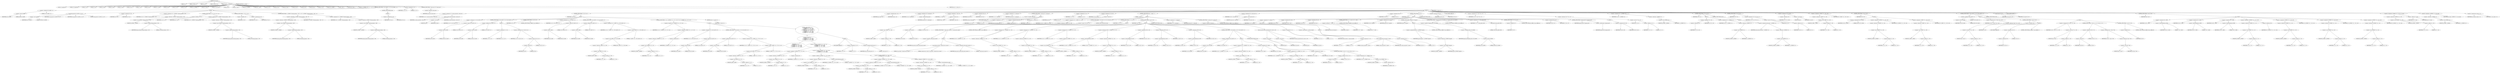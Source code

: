 digraph cache_insert {  
"1000133" [label = "(METHOD,cache_insert)" ]
"1000134" [label = "(PARAM,int a1)" ]
"1000135" [label = "(PARAM,_DWORD *a2)" ]
"1000136" [label = "(PARAM,time_t a3)" ]
"1000137" [label = "(PARAM,unsigned int a4)" ]
"1000138" [label = "(PARAM,int a5)" ]
"1000139" [label = "(BLOCK,,)" ]
"1000140" [label = "(LOCAL,v9: unsigned int)" ]
"1000141" [label = "(LOCAL,v10: unsigned int)" ]
"1000142" [label = "(LOCAL,v11: int)" ]
"1000143" [label = "(LOCAL,v12: int)" ]
"1000144" [label = "(LOCAL,v13: bool)" ]
"1000145" [label = "(LOCAL,v14: bool)" ]
"1000146" [label = "(LOCAL,v15: bool)" ]
"1000147" [label = "(LOCAL,v16: int *)" ]
"1000148" [label = "(LOCAL,v17: int)" ]
"1000149" [label = "(LOCAL,v18: int)" ]
"1000150" [label = "(LOCAL,v19: __int16)" ]
"1000151" [label = "(LOCAL,v20: int)" ]
"1000152" [label = "(LOCAL,v21: int)" ]
"1000153" [label = "(LOCAL,v22: int)" ]
"1000154" [label = "(LOCAL,v23: _DWORD *)" ]
"1000155" [label = "(LOCAL,v24: time_t)" ]
"1000156" [label = "(LOCAL,v25: const char *)" ]
"1000157" [label = "(LOCAL,v26: int)" ]
"1000158" [label = "(LOCAL,v27: size_t)" ]
"1000159" [label = "(LOCAL,v28: _DWORD *)" ]
"1000160" [label = "(LOCAL,v29: __int16)" ]
"1000161" [label = "(LOCAL,v31: int *)" ]
"1000162" [label = "(LOCAL,v32: int)" ]
"1000163" [label = "(LOCAL,v33: char *)" ]
"1000164" [label = "(LOCAL,v34: int)" ]
"1000165" [label = "(LOCAL,v35: int)" ]
"1000166" [label = "(LOCAL,v36: int)" ]
"1000167" [label = "(LOCAL,v37: int)" ]
"1000168" [label = "(LOCAL,v38: _DWORD *)" ]
"1000169" [label = "(LOCAL,s: char *)" ]
"1000170" [label = "(LOCAL,time1: time_t)" ]
"1000171" [label = "(LOCAL,v41: _DWORD [ 11 ])" ]
"1000172" [label = "(CONTROL_STRUCTURE,if ( (a5 & 0x980) != 0 ),if ( (a5 & 0x980) != 0 ))" ]
"1000173" [label = "(<operator>.notEquals,(a5 & 0x980) != 0)" ]
"1000174" [label = "(<operator>.and,a5 & 0x980)" ]
"1000175" [label = "(IDENTIFIER,a5,a5 & 0x980)" ]
"1000176" [label = "(LITERAL,0x980,a5 & 0x980)" ]
"1000177" [label = "(LITERAL,0,(a5 & 0x980) != 0)" ]
"1000178" [label = "(BLOCK,,)" ]
"1000179" [label = "(log_query,log_query(a5 | 0x10000, a1, a2, 0))" ]
"1000180" [label = "(<operator>.or,a5 | 0x10000)" ]
"1000181" [label = "(IDENTIFIER,a5,a5 | 0x10000)" ]
"1000182" [label = "(LITERAL,0x10000,a5 | 0x10000)" ]
"1000183" [label = "(IDENTIFIER,a1,log_query(a5 | 0x10000, a1, a2, 0))" ]
"1000184" [label = "(IDENTIFIER,a2,log_query(a5 | 0x10000, a1, a2, 0))" ]
"1000185" [label = "(LITERAL,0,log_query(a5 | 0x10000, a1, a2, 0))" ]
"1000186" [label = "(<operator>.assignment,v9 = a4)" ]
"1000187" [label = "(IDENTIFIER,v9,v9 = a4)" ]
"1000188" [label = "(IDENTIFIER,a4,v9 = a4)" ]
"1000189" [label = "(<operator>.assignment,v10 = *(_DWORD *)(dnsmasq_daemon + 252))" ]
"1000190" [label = "(IDENTIFIER,v10,v10 = *(_DWORD *)(dnsmasq_daemon + 252))" ]
"1000191" [label = "(<operator>.indirection,*(_DWORD *)(dnsmasq_daemon + 252))" ]
"1000192" [label = "(<operator>.cast,(_DWORD *)(dnsmasq_daemon + 252))" ]
"1000193" [label = "(UNKNOWN,_DWORD *,_DWORD *)" ]
"1000194" [label = "(<operator>.addition,dnsmasq_daemon + 252)" ]
"1000195" [label = "(IDENTIFIER,dnsmasq_daemon,dnsmasq_daemon + 252)" ]
"1000196" [label = "(LITERAL,252,dnsmasq_daemon + 252)" ]
"1000197" [label = "(CONTROL_STRUCTURE,if ( v10 < a4 ),if ( v10 < a4 ))" ]
"1000198" [label = "(<operator>.lessThan,v10 < a4)" ]
"1000199" [label = "(IDENTIFIER,v10,v10 < a4)" ]
"1000200" [label = "(IDENTIFIER,a4,v10 < a4)" ]
"1000201" [label = "(<operator>.assignment,v9 = *(_DWORD *)(dnsmasq_daemon + 252))" ]
"1000202" [label = "(IDENTIFIER,v9,v9 = *(_DWORD *)(dnsmasq_daemon + 252))" ]
"1000203" [label = "(<operator>.indirection,*(_DWORD *)(dnsmasq_daemon + 252))" ]
"1000204" [label = "(<operator>.cast,(_DWORD *)(dnsmasq_daemon + 252))" ]
"1000205" [label = "(UNKNOWN,_DWORD *,_DWORD *)" ]
"1000206" [label = "(<operator>.addition,dnsmasq_daemon + 252)" ]
"1000207" [label = "(IDENTIFIER,dnsmasq_daemon,dnsmasq_daemon + 252)" ]
"1000208" [label = "(LITERAL,252,dnsmasq_daemon + 252)" ]
"1000209" [label = "(CONTROL_STRUCTURE,if ( !v10 ),if ( !v10 ))" ]
"1000210" [label = "(<operator>.logicalNot,!v10)" ]
"1000211" [label = "(IDENTIFIER,v10,!v10)" ]
"1000212" [label = "(<operator>.assignment,v9 = a4)" ]
"1000213" [label = "(IDENTIFIER,v9,v9 = a4)" ]
"1000214" [label = "(IDENTIFIER,a4,v9 = a4)" ]
"1000215" [label = "(CONTROL_STRUCTURE,if ( *(_DWORD *)(dnsmasq_daemon + 248) > v9 ),if ( *(_DWORD *)(dnsmasq_daemon + 248) > v9 ))" ]
"1000216" [label = "(<operator>.greaterThan,*(_DWORD *)(dnsmasq_daemon + 248) > v9)" ]
"1000217" [label = "(<operator>.indirection,*(_DWORD *)(dnsmasq_daemon + 248))" ]
"1000218" [label = "(<operator>.cast,(_DWORD *)(dnsmasq_daemon + 248))" ]
"1000219" [label = "(UNKNOWN,_DWORD *,_DWORD *)" ]
"1000220" [label = "(<operator>.addition,dnsmasq_daemon + 248)" ]
"1000221" [label = "(IDENTIFIER,dnsmasq_daemon,dnsmasq_daemon + 248)" ]
"1000222" [label = "(LITERAL,248,dnsmasq_daemon + 248)" ]
"1000223" [label = "(IDENTIFIER,v9,*(_DWORD *)(dnsmasq_daemon + 248) > v9)" ]
"1000224" [label = "(<operator>.assignment,v9 = *(_DWORD *)(dnsmasq_daemon + 248))" ]
"1000225" [label = "(IDENTIFIER,v9,v9 = *(_DWORD *)(dnsmasq_daemon + 248))" ]
"1000226" [label = "(<operator>.indirection,*(_DWORD *)(dnsmasq_daemon + 248))" ]
"1000227" [label = "(<operator>.cast,(_DWORD *)(dnsmasq_daemon + 248))" ]
"1000228" [label = "(UNKNOWN,_DWORD *,_DWORD *)" ]
"1000229" [label = "(<operator>.addition,dnsmasq_daemon + 248)" ]
"1000230" [label = "(IDENTIFIER,dnsmasq_daemon,dnsmasq_daemon + 248)" ]
"1000231" [label = "(LITERAL,248,dnsmasq_daemon + 248)" ]
"1000232" [label = "(CONTROL_STRUCTURE,else,else)" ]
"1000233" [label = "(BLOCK,,)" ]
"1000234" [label = "(<operator>.assignment,v9 = a4)" ]
"1000235" [label = "(IDENTIFIER,v9,v9 = a4)" ]
"1000236" [label = "(IDENTIFIER,a4,v9 = a4)" ]
"1000237" [label = "(<operator>.assignment,v11 = 0)" ]
"1000238" [label = "(IDENTIFIER,v11,v11 = 0)" ]
"1000239" [label = "(LITERAL,0,v11 = 0)" ]
"1000240" [label = "(CONTROL_STRUCTURE,if ( !insert_error ),if ( !insert_error ))" ]
"1000241" [label = "(<operator>.logicalNot,!insert_error)" ]
"1000242" [label = "(IDENTIFIER,insert_error,!insert_error)" ]
"1000243" [label = "(BLOCK,,)" ]
"1000244" [label = "(<operator>.assignment,v12 = cache_scan_free(a1, (int)a2, a3))" ]
"1000245" [label = "(IDENTIFIER,v12,v12 = cache_scan_free(a1, (int)a2, a3))" ]
"1000246" [label = "(cache_scan_free,cache_scan_free(a1, (int)a2, a3))" ]
"1000247" [label = "(IDENTIFIER,a1,cache_scan_free(a1, (int)a2, a3))" ]
"1000248" [label = "(<operator>.cast,(int)a2)" ]
"1000249" [label = "(UNKNOWN,int,int)" ]
"1000250" [label = "(IDENTIFIER,a2,(int)a2)" ]
"1000251" [label = "(IDENTIFIER,a3,cache_scan_free(a1, (int)a2, a3))" ]
"1000252" [label = "(CONTROL_STRUCTURE,if ( v12 ),if ( v12 ))" ]
"1000253" [label = "(IDENTIFIER,v12,if ( v12 ))" ]
"1000254" [label = "(BLOCK,,)" ]
"1000255" [label = "(<operator>.assignment,v13 = (a5 & 0x180) == 0)" ]
"1000256" [label = "(IDENTIFIER,v13,v13 = (a5 & 0x180) == 0)" ]
"1000257" [label = "(<operator>.equals,(a5 & 0x180) == 0)" ]
"1000258" [label = "(<operator>.and,a5 & 0x180)" ]
"1000259" [label = "(IDENTIFIER,a5,a5 & 0x180)" ]
"1000260" [label = "(LITERAL,0x180,a5 & 0x180)" ]
"1000261" [label = "(LITERAL,0,(a5 & 0x180) == 0)" ]
"1000262" [label = "(CONTROL_STRUCTURE,if ( (a5 & 0x180) != 0 ),if ( (a5 & 0x180) != 0 ))" ]
"1000263" [label = "(<operator>.notEquals,(a5 & 0x180) != 0)" ]
"1000264" [label = "(<operator>.and,a5 & 0x180)" ]
"1000265" [label = "(IDENTIFIER,a5,a5 & 0x180)" ]
"1000266" [label = "(LITERAL,0x180,a5 & 0x180)" ]
"1000267" [label = "(LITERAL,0,(a5 & 0x180) != 0)" ]
"1000268" [label = "(BLOCK,,)" ]
"1000269" [label = "(<operator>.assignment,v11 = v12)" ]
"1000270" [label = "(IDENTIFIER,v11,v11 = v12)" ]
"1000271" [label = "(IDENTIFIER,v12,v11 = v12)" ]
"1000272" [label = "(<operator>.assignment,v13 = (a5 & 8) == 0)" ]
"1000273" [label = "(IDENTIFIER,v13,v13 = (a5 & 8) == 0)" ]
"1000274" [label = "(<operator>.equals,(a5 & 8) == 0)" ]
"1000275" [label = "(<operator>.and,a5 & 8)" ]
"1000276" [label = "(IDENTIFIER,a5,a5 & 8)" ]
"1000277" [label = "(LITERAL,8,a5 & 8)" ]
"1000278" [label = "(LITERAL,0,(a5 & 8) == 0)" ]
"1000279" [label = "(CONTROL_STRUCTURE,if ( v13 ),if ( v13 ))" ]
"1000280" [label = "(IDENTIFIER,v13,if ( v13 ))" ]
"1000281" [label = "(CONTROL_STRUCTURE,goto LABEL_23;,goto LABEL_23;)" ]
"1000282" [label = "(<operator>.assignment,v14 = (a5 & 0x80) == 0)" ]
"1000283" [label = "(IDENTIFIER,v14,v14 = (a5 & 0x80) == 0)" ]
"1000284" [label = "(<operator>.equals,(a5 & 0x80) == 0)" ]
"1000285" [label = "(<operator>.and,a5 & 0x80)" ]
"1000286" [label = "(IDENTIFIER,a5,a5 & 0x80)" ]
"1000287" [label = "(LITERAL,0x80,a5 & 0x80)" ]
"1000288" [label = "(LITERAL,0,(a5 & 0x80) == 0)" ]
"1000289" [label = "(CONTROL_STRUCTURE,if ( (a5 & 0x80) != 0 ),if ( (a5 & 0x80) != 0 ))" ]
"1000290" [label = "(<operator>.notEquals,(a5 & 0x80) != 0)" ]
"1000291" [label = "(<operator>.and,a5 & 0x80)" ]
"1000292" [label = "(IDENTIFIER,a5,a5 & 0x80)" ]
"1000293" [label = "(LITERAL,0x80,a5 & 0x80)" ]
"1000294" [label = "(LITERAL,0,(a5 & 0x80) != 0)" ]
"1000295" [label = "(<operator>.assignment,v14 = (*(_BYTE *)(v11 + 36) & 0x80) == 0)" ]
"1000296" [label = "(IDENTIFIER,v14,v14 = (*(_BYTE *)(v11 + 36) & 0x80) == 0)" ]
"1000297" [label = "(<operator>.equals,(*(_BYTE *)(v11 + 36) & 0x80) == 0)" ]
"1000298" [label = "(<operator>.and,*(_BYTE *)(v11 + 36) & 0x80)" ]
"1000299" [label = "(<operator>.indirection,*(_BYTE *)(v11 + 36))" ]
"1000300" [label = "(<operator>.cast,(_BYTE *)(v11 + 36))" ]
"1000301" [label = "(UNKNOWN,_BYTE *,_BYTE *)" ]
"1000302" [label = "(<operator>.addition,v11 + 36)" ]
"1000303" [label = "(IDENTIFIER,v11,v11 + 36)" ]
"1000304" [label = "(LITERAL,36,v11 + 36)" ]
"1000305" [label = "(LITERAL,0x80,*(_BYTE *)(v11 + 36) & 0x80)" ]
"1000306" [label = "(LITERAL,0,(*(_BYTE *)(v11 + 36) & 0x80) == 0)" ]
"1000307" [label = "(CONTROL_STRUCTURE,if ( v14 || *(_DWORD *)(v11 + 12) != *a2 ),if ( v14 || *(_DWORD *)(v11 + 12) != *a2 ))" ]
"1000308" [label = "(<operator>.logicalOr,v14 || *(_DWORD *)(v11 + 12) != *a2)" ]
"1000309" [label = "(IDENTIFIER,v14,v14 || *(_DWORD *)(v11 + 12) != *a2)" ]
"1000310" [label = "(<operator>.notEquals,*(_DWORD *)(v11 + 12) != *a2)" ]
"1000311" [label = "(<operator>.indirection,*(_DWORD *)(v11 + 12))" ]
"1000312" [label = "(<operator>.cast,(_DWORD *)(v11 + 12))" ]
"1000313" [label = "(UNKNOWN,_DWORD *,_DWORD *)" ]
"1000314" [label = "(<operator>.addition,v11 + 12)" ]
"1000315" [label = "(IDENTIFIER,v11,v11 + 12)" ]
"1000316" [label = "(LITERAL,12,v11 + 12)" ]
"1000317" [label = "(<operator>.indirection,*a2)" ]
"1000318" [label = "(IDENTIFIER,a2,*(_DWORD *)(v11 + 12) != *a2)" ]
"1000319" [label = "(BLOCK,,)" ]
"1000320" [label = "(<operator>.assignment,v15 = (a5 & 0x100) == 0)" ]
"1000321" [label = "(IDENTIFIER,v15,v15 = (a5 & 0x100) == 0)" ]
"1000322" [label = "(<operator>.equals,(a5 & 0x100) == 0)" ]
"1000323" [label = "(<operator>.and,a5 & 0x100)" ]
"1000324" [label = "(IDENTIFIER,a5,a5 & 0x100)" ]
"1000325" [label = "(LITERAL,0x100,a5 & 0x100)" ]
"1000326" [label = "(LITERAL,0,(a5 & 0x100) == 0)" ]
"1000327" [label = "(CONTROL_STRUCTURE,if ( (a5 & 0x100) != 0 ),if ( (a5 & 0x100) != 0 ))" ]
"1000328" [label = "(<operator>.notEquals,(a5 & 0x100) != 0)" ]
"1000329" [label = "(<operator>.and,a5 & 0x100)" ]
"1000330" [label = "(IDENTIFIER,a5,a5 & 0x100)" ]
"1000331" [label = "(LITERAL,0x100,a5 & 0x100)" ]
"1000332" [label = "(LITERAL,0,(a5 & 0x100) != 0)" ]
"1000333" [label = "(<operator>.assignment,v15 = (*(_BYTE *)(v11 + 37) & 1) == 0)" ]
"1000334" [label = "(IDENTIFIER,v15,v15 = (*(_BYTE *)(v11 + 37) & 1) == 0)" ]
"1000335" [label = "(<operator>.equals,(*(_BYTE *)(v11 + 37) & 1) == 0)" ]
"1000336" [label = "(<operator>.and,*(_BYTE *)(v11 + 37) & 1)" ]
"1000337" [label = "(<operator>.indirection,*(_BYTE *)(v11 + 37))" ]
"1000338" [label = "(<operator>.cast,(_BYTE *)(v11 + 37))" ]
"1000339" [label = "(UNKNOWN,_BYTE *,_BYTE *)" ]
"1000340" [label = "(<operator>.addition,v11 + 37)" ]
"1000341" [label = "(IDENTIFIER,v11,v11 + 37)" ]
"1000342" [label = "(LITERAL,37,v11 + 37)" ]
"1000343" [label = "(LITERAL,1,*(_BYTE *)(v11 + 37) & 1)" ]
"1000344" [label = "(LITERAL,0,(*(_BYTE *)(v11 + 37) & 1) == 0)" ]
"1000345" [label = "(CONTROL_STRUCTURE,if ( v15\n          || *(_DWORD *)(v11 + 12) != *a2\n          || *(_DWORD *)(v11 + 16) != a2[1]\n          || *(_DWORD *)(v11 + 20) != a2[2]\n          || *(_DWORD *)(v11 + 24) != a2[3] ),if ( v15\n          || *(_DWORD *)(v11 + 12) != *a2\n          || *(_DWORD *)(v11 + 16) != a2[1]\n          || *(_DWORD *)(v11 + 20) != a2[2]\n          || *(_DWORD *)(v11 + 24) != a2[3] ))" ]
"1000346" [label = "(<operator>.logicalOr,v15\n          || *(_DWORD *)(v11 + 12) != *a2\n          || *(_DWORD *)(v11 + 16) != a2[1]\n          || *(_DWORD *)(v11 + 20) != a2[2]\n          || *(_DWORD *)(v11 + 24) != a2[3])" ]
"1000347" [label = "(IDENTIFIER,v15,v15\n          || *(_DWORD *)(v11 + 12) != *a2\n          || *(_DWORD *)(v11 + 16) != a2[1]\n          || *(_DWORD *)(v11 + 20) != a2[2]\n          || *(_DWORD *)(v11 + 24) != a2[3])" ]
"1000348" [label = "(<operator>.logicalOr,*(_DWORD *)(v11 + 12) != *a2\n          || *(_DWORD *)(v11 + 16) != a2[1]\n          || *(_DWORD *)(v11 + 20) != a2[2]\n          || *(_DWORD *)(v11 + 24) != a2[3])" ]
"1000349" [label = "(<operator>.notEquals,*(_DWORD *)(v11 + 12) != *a2)" ]
"1000350" [label = "(<operator>.indirection,*(_DWORD *)(v11 + 12))" ]
"1000351" [label = "(<operator>.cast,(_DWORD *)(v11 + 12))" ]
"1000352" [label = "(UNKNOWN,_DWORD *,_DWORD *)" ]
"1000353" [label = "(<operator>.addition,v11 + 12)" ]
"1000354" [label = "(IDENTIFIER,v11,v11 + 12)" ]
"1000355" [label = "(LITERAL,12,v11 + 12)" ]
"1000356" [label = "(<operator>.indirection,*a2)" ]
"1000357" [label = "(IDENTIFIER,a2,*(_DWORD *)(v11 + 12) != *a2)" ]
"1000358" [label = "(<operator>.logicalOr,*(_DWORD *)(v11 + 16) != a2[1]\n          || *(_DWORD *)(v11 + 20) != a2[2]\n          || *(_DWORD *)(v11 + 24) != a2[3])" ]
"1000359" [label = "(<operator>.notEquals,*(_DWORD *)(v11 + 16) != a2[1])" ]
"1000360" [label = "(<operator>.indirection,*(_DWORD *)(v11 + 16))" ]
"1000361" [label = "(<operator>.cast,(_DWORD *)(v11 + 16))" ]
"1000362" [label = "(UNKNOWN,_DWORD *,_DWORD *)" ]
"1000363" [label = "(<operator>.addition,v11 + 16)" ]
"1000364" [label = "(IDENTIFIER,v11,v11 + 16)" ]
"1000365" [label = "(LITERAL,16,v11 + 16)" ]
"1000366" [label = "(<operator>.indirectIndexAccess,a2[1])" ]
"1000367" [label = "(IDENTIFIER,a2,*(_DWORD *)(v11 + 16) != a2[1])" ]
"1000368" [label = "(LITERAL,1,*(_DWORD *)(v11 + 16) != a2[1])" ]
"1000369" [label = "(<operator>.logicalOr,*(_DWORD *)(v11 + 20) != a2[2]\n          || *(_DWORD *)(v11 + 24) != a2[3])" ]
"1000370" [label = "(<operator>.notEquals,*(_DWORD *)(v11 + 20) != a2[2])" ]
"1000371" [label = "(<operator>.indirection,*(_DWORD *)(v11 + 20))" ]
"1000372" [label = "(<operator>.cast,(_DWORD *)(v11 + 20))" ]
"1000373" [label = "(UNKNOWN,_DWORD *,_DWORD *)" ]
"1000374" [label = "(<operator>.addition,v11 + 20)" ]
"1000375" [label = "(IDENTIFIER,v11,v11 + 20)" ]
"1000376" [label = "(LITERAL,20,v11 + 20)" ]
"1000377" [label = "(<operator>.indirectIndexAccess,a2[2])" ]
"1000378" [label = "(IDENTIFIER,a2,*(_DWORD *)(v11 + 20) != a2[2])" ]
"1000379" [label = "(LITERAL,2,*(_DWORD *)(v11 + 20) != a2[2])" ]
"1000380" [label = "(<operator>.notEquals,*(_DWORD *)(v11 + 24) != a2[3])" ]
"1000381" [label = "(<operator>.indirection,*(_DWORD *)(v11 + 24))" ]
"1000382" [label = "(<operator>.cast,(_DWORD *)(v11 + 24))" ]
"1000383" [label = "(UNKNOWN,_DWORD *,_DWORD *)" ]
"1000384" [label = "(<operator>.addition,v11 + 24)" ]
"1000385" [label = "(IDENTIFIER,v11,v11 + 24)" ]
"1000386" [label = "(LITERAL,24,v11 + 24)" ]
"1000387" [label = "(<operator>.indirectIndexAccess,a2[3])" ]
"1000388" [label = "(IDENTIFIER,a2,*(_DWORD *)(v11 + 24) != a2[3])" ]
"1000389" [label = "(LITERAL,3,*(_DWORD *)(v11 + 24) != a2[3])" ]
"1000390" [label = "(BLOCK,,)" ]
"1000391" [label = "(JUMP_TARGET,LABEL_23)" ]
"1000392" [label = "(<operator>.assignment,v11 = 0)" ]
"1000393" [label = "(IDENTIFIER,v11,v11 = 0)" ]
"1000394" [label = "(LITERAL,0,v11 = 0)" ]
"1000395" [label = "(<operator>.assignment,insert_error = 1)" ]
"1000396" [label = "(IDENTIFIER,insert_error,insert_error = 1)" ]
"1000397" [label = "(LITERAL,1,insert_error = 1)" ]
"1000398" [label = "(RETURN,return v11;,return v11;)" ]
"1000399" [label = "(IDENTIFIER,v11,return v11;)" ]
"1000400" [label = "(<operator>.assignment,time1 = a3)" ]
"1000401" [label = "(IDENTIFIER,time1,time1 = a3)" ]
"1000402" [label = "(IDENTIFIER,a3,time1 = a3)" ]
"1000403" [label = "(<operator>.assignment,v16 = &cache_tail)" ]
"1000404" [label = "(IDENTIFIER,v16,v16 = &cache_tail)" ]
"1000405" [label = "(<operator>.addressOf,&cache_tail)" ]
"1000406" [label = "(IDENTIFIER,cache_tail,v16 = &cache_tail)" ]
"1000407" [label = "(<operator>.assignment,s = (char *)a1)" ]
"1000408" [label = "(IDENTIFIER,s,s = (char *)a1)" ]
"1000409" [label = "(<operator>.cast,(char *)a1)" ]
"1000410" [label = "(UNKNOWN,char *,char *)" ]
"1000411" [label = "(IDENTIFIER,a1,(char *)a1)" ]
"1000412" [label = "(<operator>.assignment,v38 = a2)" ]
"1000413" [label = "(IDENTIFIER,v38,v38 = a2)" ]
"1000414" [label = "(IDENTIFIER,a2,v38 = a2)" ]
"1000415" [label = "(<operator>.assignment,v11 = cache_tail)" ]
"1000416" [label = "(IDENTIFIER,v11,v11 = cache_tail)" ]
"1000417" [label = "(IDENTIFIER,cache_tail,v11 = cache_tail)" ]
"1000418" [label = "(CONTROL_STRUCTURE,if ( !cache_tail ),if ( !cache_tail ))" ]
"1000419" [label = "(<operator>.logicalNot,!cache_tail)" ]
"1000420" [label = "(IDENTIFIER,cache_tail,!cache_tail)" ]
"1000421" [label = "(BLOCK,,)" ]
"1000422" [label = "(JUMP_TARGET,LABEL_44)" ]
"1000423" [label = "(<operator>.assignment,v11 = 0)" ]
"1000424" [label = "(IDENTIFIER,v11,v11 = 0)" ]
"1000425" [label = "(LITERAL,0,v11 = 0)" ]
"1000426" [label = "(<operator>.assignment,insert_error = 1)" ]
"1000427" [label = "(IDENTIFIER,insert_error,insert_error = 1)" ]
"1000428" [label = "(LITERAL,1,insert_error = 1)" ]
"1000429" [label = "(RETURN,return v11;,return v11;)" ]
"1000430" [label = "(IDENTIFIER,v11,return v11;)" ]
"1000431" [label = "(<operator>.assignment,v17 = 0)" ]
"1000432" [label = "(IDENTIFIER,v17,v17 = 0)" ]
"1000433" [label = "(LITERAL,0,v17 = 0)" ]
"1000434" [label = "(<operator>.assignment,v18 = a5 & 4)" ]
"1000435" [label = "(IDENTIFIER,v18,v18 = a5 & 4)" ]
"1000436" [label = "(<operator>.and,a5 & 4)" ]
"1000437" [label = "(IDENTIFIER,a5,a5 & 4)" ]
"1000438" [label = "(LITERAL,4,a5 & 4)" ]
"1000439" [label = "(CONTROL_STRUCTURE,while ( 1 ),while ( 1 ))" ]
"1000440" [label = "(LITERAL,1,while ( 1 ))" ]
"1000441" [label = "(BLOCK,,)" ]
"1000442" [label = "(<operator>.assignment,v19 = *(_WORD *)(v11 + 36))" ]
"1000443" [label = "(IDENTIFIER,v19,v19 = *(_WORD *)(v11 + 36))" ]
"1000444" [label = "(<operator>.indirection,*(_WORD *)(v11 + 36))" ]
"1000445" [label = "(<operator>.cast,(_WORD *)(v11 + 36))" ]
"1000446" [label = "(UNKNOWN,_WORD *,_WORD *)" ]
"1000447" [label = "(<operator>.addition,v11 + 36)" ]
"1000448" [label = "(IDENTIFIER,v11,v11 + 36)" ]
"1000449" [label = "(LITERAL,36,v11 + 36)" ]
"1000450" [label = "(CONTROL_STRUCTURE,if ( (v19 & 0xC) == 0 ),if ( (v19 & 0xC) == 0 ))" ]
"1000451" [label = "(<operator>.equals,(v19 & 0xC) == 0)" ]
"1000452" [label = "(<operator>.and,v19 & 0xC)" ]
"1000453" [label = "(IDENTIFIER,v19,v19 & 0xC)" ]
"1000454" [label = "(LITERAL,0xC,v19 & 0xC)" ]
"1000455" [label = "(LITERAL,0,(v19 & 0xC) == 0)" ]
"1000456" [label = "(CONTROL_STRUCTURE,break;,break;)" ]
"1000457" [label = "(CONTROL_STRUCTURE,if ( v17 ),if ( v17 ))" ]
"1000458" [label = "(IDENTIFIER,v17,if ( v17 ))" ]
"1000459" [label = "(BLOCK,,)" ]
"1000460" [label = "(CONTROL_STRUCTURE,if ( !cache_insert_warned ),if ( !cache_insert_warned ))" ]
"1000461" [label = "(<operator>.logicalNot,!cache_insert_warned)" ]
"1000462" [label = "(IDENTIFIER,cache_insert_warned,!cache_insert_warned)" ]
"1000463" [label = "(BLOCK,,)" ]
"1000464" [label = "(my_syslog,my_syslog(3, \"Internal error in cache.\"))" ]
"1000465" [label = "(LITERAL,3,my_syslog(3, \"Internal error in cache.\"))" ]
"1000466" [label = "(LITERAL,\"Internal error in cache.\",my_syslog(3, \"Internal error in cache.\"))" ]
"1000467" [label = "(<operator>.assignment,cache_insert_warned = 1)" ]
"1000468" [label = "(IDENTIFIER,cache_insert_warned,cache_insert_warned = 1)" ]
"1000469" [label = "(LITERAL,1,cache_insert_warned = 1)" ]
"1000470" [label = "(CONTROL_STRUCTURE,goto LABEL_44;,goto LABEL_44;)" ]
"1000471" [label = "(CONTROL_STRUCTURE,if ( v18 ),if ( v18 ))" ]
"1000472" [label = "(IDENTIFIER,v18,if ( v18 ))" ]
"1000473" [label = "(BLOCK,,)" ]
"1000474" [label = "(<operator>.assignment,v20 = *(_DWORD *)(v11 + 16))" ]
"1000475" [label = "(IDENTIFIER,v20,v20 = *(_DWORD *)(v11 + 16))" ]
"1000476" [label = "(<operator>.indirection,*(_DWORD *)(v11 + 16))" ]
"1000477" [label = "(<operator>.cast,(_DWORD *)(v11 + 16))" ]
"1000478" [label = "(UNKNOWN,_DWORD *,_DWORD *)" ]
"1000479" [label = "(<operator>.addition,v11 + 16)" ]
"1000480" [label = "(IDENTIFIER,v11,v11 + 16)" ]
"1000481" [label = "(LITERAL,16,v11 + 16)" ]
"1000482" [label = "(<operator>.assignment,v21 = *(_DWORD *)(v11 + 20))" ]
"1000483" [label = "(IDENTIFIER,v21,v21 = *(_DWORD *)(v11 + 20))" ]
"1000484" [label = "(<operator>.indirection,*(_DWORD *)(v11 + 20))" ]
"1000485" [label = "(<operator>.cast,(_DWORD *)(v11 + 20))" ]
"1000486" [label = "(UNKNOWN,_DWORD *,_DWORD *)" ]
"1000487" [label = "(<operator>.addition,v11 + 20)" ]
"1000488" [label = "(IDENTIFIER,v11,v11 + 20)" ]
"1000489" [label = "(LITERAL,20,v11 + 20)" ]
"1000490" [label = "(<operator>.assignment,v22 = *(_DWORD *)(v11 + 24))" ]
"1000491" [label = "(IDENTIFIER,v22,v22 = *(_DWORD *)(v11 + 24))" ]
"1000492" [label = "(<operator>.indirection,*(_DWORD *)(v11 + 24))" ]
"1000493" [label = "(<operator>.cast,(_DWORD *)(v11 + 24))" ]
"1000494" [label = "(UNKNOWN,_DWORD *,_DWORD *)" ]
"1000495" [label = "(<operator>.addition,v11 + 24)" ]
"1000496" [label = "(IDENTIFIER,v11,v11 + 24)" ]
"1000497" [label = "(LITERAL,24,v11 + 24)" ]
"1000498" [label = "(<operator>.assignment,v41[0] = *(_DWORD *)(v11 + 12))" ]
"1000499" [label = "(<operator>.indirectIndexAccess,v41[0])" ]
"1000500" [label = "(IDENTIFIER,v41,v41[0] = *(_DWORD *)(v11 + 12))" ]
"1000501" [label = "(LITERAL,0,v41[0] = *(_DWORD *)(v11 + 12))" ]
"1000502" [label = "(<operator>.indirection,*(_DWORD *)(v11 + 12))" ]
"1000503" [label = "(<operator>.cast,(_DWORD *)(v11 + 12))" ]
"1000504" [label = "(UNKNOWN,_DWORD *,_DWORD *)" ]
"1000505" [label = "(<operator>.addition,v11 + 12)" ]
"1000506" [label = "(IDENTIFIER,v11,v11 + 12)" ]
"1000507" [label = "(LITERAL,12,v11 + 12)" ]
"1000508" [label = "(<operator>.assignment,v41[1] = v20)" ]
"1000509" [label = "(<operator>.indirectIndexAccess,v41[1])" ]
"1000510" [label = "(IDENTIFIER,v41,v41[1] = v20)" ]
"1000511" [label = "(LITERAL,1,v41[1] = v20)" ]
"1000512" [label = "(IDENTIFIER,v20,v41[1] = v20)" ]
"1000513" [label = "(<operator>.assignment,v41[2] = v21)" ]
"1000514" [label = "(<operator>.indirectIndexAccess,v41[2])" ]
"1000515" [label = "(IDENTIFIER,v41,v41[2] = v21)" ]
"1000516" [label = "(LITERAL,2,v41[2] = v21)" ]
"1000517" [label = "(IDENTIFIER,v21,v41[2] = v21)" ]
"1000518" [label = "(<operator>.assignment,v41[3] = v22)" ]
"1000519" [label = "(<operator>.indirectIndexAccess,v41[3])" ]
"1000520" [label = "(IDENTIFIER,v41,v41[3] = v22)" ]
"1000521" [label = "(LITERAL,3,v41[3] = v22)" ]
"1000522" [label = "(IDENTIFIER,v22,v41[3] = v22)" ]
"1000523" [label = "(CONTROL_STRUCTURE,if ( (v19 & 0x200) != 0 ),if ( (v19 & 0x200) != 0 ))" ]
"1000524" [label = "(<operator>.notEquals,(v19 & 0x200) != 0)" ]
"1000525" [label = "(<operator>.and,v19 & 0x200)" ]
"1000526" [label = "(IDENTIFIER,v19,v19 & 0x200)" ]
"1000527" [label = "(LITERAL,0x200,v19 & 0x200)" ]
"1000528" [label = "(LITERAL,0,(v19 & 0x200) != 0)" ]
"1000529" [label = "(BLOCK,,)" ]
"1000530" [label = "(<operator>.assignment,v23 = *(_DWORD **)(v11 + 40))" ]
"1000531" [label = "(IDENTIFIER,v23,v23 = *(_DWORD **)(v11 + 40))" ]
"1000532" [label = "(<operator>.indirection,*(_DWORD **)(v11 + 40))" ]
"1000533" [label = "(<operator>.cast,(_DWORD **)(v11 + 40))" ]
"1000534" [label = "(UNKNOWN,_DWORD **,_DWORD **)" ]
"1000535" [label = "(<operator>.addition,v11 + 40)" ]
"1000536" [label = "(IDENTIFIER,v11,v11 + 40)" ]
"1000537" [label = "(LITERAL,40,v11 + 40)" ]
"1000538" [label = "(<operator>.assignment,v24 = time1)" ]
"1000539" [label = "(IDENTIFIER,v24,v24 = time1)" ]
"1000540" [label = "(IDENTIFIER,time1,v24 = time1)" ]
"1000541" [label = "(CONTROL_STRUCTURE,else,else)" ]
"1000542" [label = "(BLOCK,,)" ]
"1000543" [label = "(<operator>.assignment,v23 = (_DWORD *)(v11 + 40))" ]
"1000544" [label = "(IDENTIFIER,v23,v23 = (_DWORD *)(v11 + 40))" ]
"1000545" [label = "(<operator>.cast,(_DWORD *)(v11 + 40))" ]
"1000546" [label = "(UNKNOWN,_DWORD *,_DWORD *)" ]
"1000547" [label = "(<operator>.addition,v11 + 40)" ]
"1000548" [label = "(IDENTIFIER,v11,v11 + 40)" ]
"1000549" [label = "(LITERAL,40,v11 + 40)" ]
"1000550" [label = "(<operator>.assignment,v24 = time1)" ]
"1000551" [label = "(IDENTIFIER,v24,v24 = time1)" ]
"1000552" [label = "(IDENTIFIER,time1,v24 = time1)" ]
"1000553" [label = "(CONTROL_STRUCTURE,if ( (v19 & 2) != 0 ),if ( (v19 & 2) != 0 ))" ]
"1000554" [label = "(<operator>.notEquals,(v19 & 2) != 0)" ]
"1000555" [label = "(<operator>.and,v19 & 2)" ]
"1000556" [label = "(IDENTIFIER,v19,v19 & 2)" ]
"1000557" [label = "(LITERAL,2,v19 & 2)" ]
"1000558" [label = "(LITERAL,0,(v19 & 2) != 0)" ]
"1000559" [label = "(<operator>.assignment,v23 = (_DWORD *)*v23)" ]
"1000560" [label = "(IDENTIFIER,v23,v23 = (_DWORD *)*v23)" ]
"1000561" [label = "(<operator>.cast,(_DWORD *)*v23)" ]
"1000562" [label = "(UNKNOWN,_DWORD *,_DWORD *)" ]
"1000563" [label = "(<operator>.indirection,*v23)" ]
"1000564" [label = "(IDENTIFIER,v23,(_DWORD *)*v23)" ]
"1000565" [label = "(cache_scan_free,cache_scan_free((int)v23, (int)v41, v24))" ]
"1000566" [label = "(<operator>.cast,(int)v23)" ]
"1000567" [label = "(UNKNOWN,int,int)" ]
"1000568" [label = "(IDENTIFIER,v23,(int)v23)" ]
"1000569" [label = "(<operator>.cast,(int)v41)" ]
"1000570" [label = "(UNKNOWN,int,int)" ]
"1000571" [label = "(IDENTIFIER,v41,(int)v41)" ]
"1000572" [label = "(IDENTIFIER,v24,cache_scan_free((int)v23, (int)v41, v24))" ]
"1000573" [label = "(<operator>.assignment,v17 = 1)" ]
"1000574" [label = "(IDENTIFIER,v17,v17 = 1)" ]
"1000575" [label = "(LITERAL,1,v17 = 1)" ]
"1000576" [label = "(<operator>.preIncrement,++cache_live_freed)" ]
"1000577" [label = "(IDENTIFIER,cache_live_freed,++cache_live_freed)" ]
"1000578" [label = "(CONTROL_STRUCTURE,else,else)" ]
"1000579" [label = "(BLOCK,,)" ]
"1000580" [label = "(<operator>.assignment,v17 = 0)" ]
"1000581" [label = "(IDENTIFIER,v17,v17 = 0)" ]
"1000582" [label = "(LITERAL,0,v17 = 0)" ]
"1000583" [label = "(cache_scan_free,cache_scan_free(0, 0, time1))" ]
"1000584" [label = "(LITERAL,0,cache_scan_free(0, 0, time1))" ]
"1000585" [label = "(LITERAL,0,cache_scan_free(0, 0, time1))" ]
"1000586" [label = "(IDENTIFIER,time1,cache_scan_free(0, 0, time1))" ]
"1000587" [label = "(<operator>.assignment,v18 = 1)" ]
"1000588" [label = "(IDENTIFIER,v18,v18 = 1)" ]
"1000589" [label = "(LITERAL,1,v18 = 1)" ]
"1000590" [label = "(<operator>.assignment,v11 = cache_tail)" ]
"1000591" [label = "(IDENTIFIER,v11,v11 = cache_tail)" ]
"1000592" [label = "(IDENTIFIER,cache_tail,v11 = cache_tail)" ]
"1000593" [label = "(CONTROL_STRUCTURE,if ( !cache_tail ),if ( !cache_tail ))" ]
"1000594" [label = "(<operator>.logicalNot,!cache_tail)" ]
"1000595" [label = "(IDENTIFIER,cache_tail,!cache_tail)" ]
"1000596" [label = "(CONTROL_STRUCTURE,goto LABEL_44;,goto LABEL_44;)" ]
"1000597" [label = "(<operator>.assignment,v25 = (const char *)a1)" ]
"1000598" [label = "(IDENTIFIER,v25,v25 = (const char *)a1)" ]
"1000599" [label = "(<operator>.cast,(const char *)a1)" ]
"1000600" [label = "(UNKNOWN,const char *,const char *)" ]
"1000601" [label = "(IDENTIFIER,a1,(const char *)a1)" ]
"1000602" [label = "(<operator>.assignment,v26 = 0)" ]
"1000603" [label = "(IDENTIFIER,v26,v26 = 0)" ]
"1000604" [label = "(LITERAL,0,v26 = 0)" ]
"1000605" [label = "(CONTROL_STRUCTURE,if ( s ),if ( s ))" ]
"1000606" [label = "(IDENTIFIER,s,if ( s ))" ]
"1000607" [label = "(BLOCK,,)" ]
"1000608" [label = "(<operator>.assignment,v27 = strlen(s))" ]
"1000609" [label = "(IDENTIFIER,v27,v27 = strlen(s))" ]
"1000610" [label = "(strlen,strlen(s))" ]
"1000611" [label = "(IDENTIFIER,s,strlen(s))" ]
"1000612" [label = "(<operator>.assignment,v28 = v38)" ]
"1000613" [label = "(IDENTIFIER,v28,v28 = v38)" ]
"1000614" [label = "(IDENTIFIER,v38,v28 = v38)" ]
"1000615" [label = "(<operator>.assignment,v29 = a5)" ]
"1000616" [label = "(IDENTIFIER,v29,v29 = a5)" ]
"1000617" [label = "(IDENTIFIER,a5,v29 = a5)" ]
"1000618" [label = "(CONTROL_STRUCTURE,if ( v27 < 0x32 ),if ( v27 < 0x32 ))" ]
"1000619" [label = "(<operator>.lessThan,v27 < 0x32)" ]
"1000620" [label = "(IDENTIFIER,v27,v27 < 0x32)" ]
"1000621" [label = "(LITERAL,0x32,v27 < 0x32)" ]
"1000622" [label = "(CONTROL_STRUCTURE,goto LABEL_55;,goto LABEL_55;)" ]
"1000623" [label = "(<operator>.assignment,v26 = big_free)" ]
"1000624" [label = "(IDENTIFIER,v26,v26 = big_free)" ]
"1000625" [label = "(IDENTIFIER,big_free,v26 = big_free)" ]
"1000626" [label = "(CONTROL_STRUCTURE,if ( big_free ),if ( big_free ))" ]
"1000627" [label = "(IDENTIFIER,big_free,if ( big_free ))" ]
"1000628" [label = "(BLOCK,,)" ]
"1000629" [label = "(<operator>.assignment,big_free = *(_DWORD *)big_free)" ]
"1000630" [label = "(IDENTIFIER,big_free,big_free = *(_DWORD *)big_free)" ]
"1000631" [label = "(<operator>.indirection,*(_DWORD *)big_free)" ]
"1000632" [label = "(<operator>.cast,(_DWORD *)big_free)" ]
"1000633" [label = "(UNKNOWN,_DWORD *,_DWORD *)" ]
"1000634" [label = "(IDENTIFIER,big_free,(_DWORD *)big_free)" ]
"1000635" [label = "(CONTROL_STRUCTURE,goto LABEL_55;,goto LABEL_55;)" ]
"1000636" [label = "(CONTROL_STRUCTURE,if ( !(bignames_left | a5 & 0x5000) ),if ( !(bignames_left | a5 & 0x5000) ))" ]
"1000637" [label = "(<operator>.logicalNot,!(bignames_left | a5 & 0x5000))" ]
"1000638" [label = "(<operator>.or,bignames_left | a5 & 0x5000)" ]
"1000639" [label = "(IDENTIFIER,bignames_left,bignames_left | a5 & 0x5000)" ]
"1000640" [label = "(<operator>.and,a5 & 0x5000)" ]
"1000641" [label = "(IDENTIFIER,a5,a5 & 0x5000)" ]
"1000642" [label = "(LITERAL,0x5000,a5 & 0x5000)" ]
"1000643" [label = "(CONTROL_STRUCTURE,goto LABEL_44;,goto LABEL_44;)" ]
"1000644" [label = "(<operator>.assignment,v37 = whine_malloc(1028))" ]
"1000645" [label = "(IDENTIFIER,v37,v37 = whine_malloc(1028))" ]
"1000646" [label = "(whine_malloc,whine_malloc(1028))" ]
"1000647" [label = "(LITERAL,1028,whine_malloc(1028))" ]
"1000648" [label = "(CONTROL_STRUCTURE,if ( !v37 ),if ( !v37 ))" ]
"1000649" [label = "(<operator>.logicalNot,!v37)" ]
"1000650" [label = "(IDENTIFIER,v37,!v37)" ]
"1000651" [label = "(CONTROL_STRUCTURE,goto LABEL_44;,goto LABEL_44;)" ]
"1000652" [label = "(<operator>.assignment,v26 = v37)" ]
"1000653" [label = "(IDENTIFIER,v26,v26 = v37)" ]
"1000654" [label = "(IDENTIFIER,v37,v26 = v37)" ]
"1000655" [label = "(CONTROL_STRUCTURE,if ( bignames_left ),if ( bignames_left ))" ]
"1000656" [label = "(IDENTIFIER,bignames_left,if ( bignames_left ))" ]
"1000657" [label = "(<operator>.preDecrement,--bignames_left)" ]
"1000658" [label = "(IDENTIFIER,bignames_left,--bignames_left)" ]
"1000659" [label = "(CONTROL_STRUCTURE,else,else)" ]
"1000660" [label = "(BLOCK,,)" ]
"1000661" [label = "(<operator>.assignment,v28 = v38)" ]
"1000662" [label = "(IDENTIFIER,v28,v28 = v38)" ]
"1000663" [label = "(IDENTIFIER,v38,v28 = v38)" ]
"1000664" [label = "(<operator>.assignment,v29 = a5)" ]
"1000665" [label = "(IDENTIFIER,v29,v29 = a5)" ]
"1000666" [label = "(IDENTIFIER,a5,v29 = a5)" ]
"1000667" [label = "(JUMP_TARGET,LABEL_55)" ]
"1000668" [label = "(<operator>.assignment,v31 = *(int **)(v11 + 4))" ]
"1000669" [label = "(IDENTIFIER,v31,v31 = *(int **)(v11 + 4))" ]
"1000670" [label = "(<operator>.indirection,*(int **)(v11 + 4))" ]
"1000671" [label = "(<operator>.cast,(int **)(v11 + 4))" ]
"1000672" [label = "(UNKNOWN,int **,int **)" ]
"1000673" [label = "(<operator>.addition,v11 + 4)" ]
"1000674" [label = "(IDENTIFIER,v11,v11 + 4)" ]
"1000675" [label = "(LITERAL,4,v11 + 4)" ]
"1000676" [label = "(<operator>.assignment,v32 = *(_DWORD *)v11)" ]
"1000677" [label = "(IDENTIFIER,v32,v32 = *(_DWORD *)v11)" ]
"1000678" [label = "(<operator>.indirection,*(_DWORD *)v11)" ]
"1000679" [label = "(<operator>.cast,(_DWORD *)v11)" ]
"1000680" [label = "(UNKNOWN,_DWORD *,_DWORD *)" ]
"1000681" [label = "(IDENTIFIER,v11,(_DWORD *)v11)" ]
"1000682" [label = "(CONTROL_STRUCTURE,if ( v31 ),if ( v31 ))" ]
"1000683" [label = "(IDENTIFIER,v31,if ( v31 ))" ]
"1000684" [label = "(BLOCK,,)" ]
"1000685" [label = "(<operator>.assignment,*v31 = v32)" ]
"1000686" [label = "(<operator>.indirection,*v31)" ]
"1000687" [label = "(IDENTIFIER,v31,*v31 = v32)" ]
"1000688" [label = "(IDENTIFIER,v32,*v31 = v32)" ]
"1000689" [label = "(<operator>.assignment,v32 = *(_DWORD *)v11)" ]
"1000690" [label = "(IDENTIFIER,v32,v32 = *(_DWORD *)v11)" ]
"1000691" [label = "(<operator>.indirection,*(_DWORD *)v11)" ]
"1000692" [label = "(<operator>.cast,(_DWORD *)v11)" ]
"1000693" [label = "(UNKNOWN,_DWORD *,_DWORD *)" ]
"1000694" [label = "(IDENTIFIER,v11,(_DWORD *)v11)" ]
"1000695" [label = "(CONTROL_STRUCTURE,else,else)" ]
"1000696" [label = "(BLOCK,,)" ]
"1000697" [label = "(<operator>.assignment,cache_head = *(_DWORD *)v11)" ]
"1000698" [label = "(IDENTIFIER,cache_head,cache_head = *(_DWORD *)v11)" ]
"1000699" [label = "(<operator>.indirection,*(_DWORD *)v11)" ]
"1000700" [label = "(<operator>.cast,(_DWORD *)v11)" ]
"1000701" [label = "(UNKNOWN,_DWORD *,_DWORD *)" ]
"1000702" [label = "(IDENTIFIER,v11,(_DWORD *)v11)" ]
"1000703" [label = "(CONTROL_STRUCTURE,if ( v32 ),if ( v32 ))" ]
"1000704" [label = "(IDENTIFIER,v32,if ( v32 ))" ]
"1000705" [label = "(<operator>.assignment,v16 = (int *)(v32 + 4))" ]
"1000706" [label = "(IDENTIFIER,v16,v16 = (int *)(v32 + 4))" ]
"1000707" [label = "(<operator>.cast,(int *)(v32 + 4))" ]
"1000708" [label = "(UNKNOWN,int *,int *)" ]
"1000709" [label = "(<operator>.addition,v32 + 4)" ]
"1000710" [label = "(IDENTIFIER,v32,v32 + 4)" ]
"1000711" [label = "(LITERAL,4,v32 + 4)" ]
"1000712" [label = "(<operator>.assignment,*v16 = (int)v31)" ]
"1000713" [label = "(<operator>.indirection,*v16)" ]
"1000714" [label = "(IDENTIFIER,v16,*v16 = (int)v31)" ]
"1000715" [label = "(<operator>.cast,(int)v31)" ]
"1000716" [label = "(UNKNOWN,int,int)" ]
"1000717" [label = "(IDENTIFIER,v31,(int)v31)" ]
"1000718" [label = "(<operator>.assignment,*(_WORD *)(v11 + 36) = v29)" ]
"1000719" [label = "(<operator>.indirection,*(_WORD *)(v11 + 36))" ]
"1000720" [label = "(<operator>.cast,(_WORD *)(v11 + 36))" ]
"1000721" [label = "(UNKNOWN,_WORD *,_WORD *)" ]
"1000722" [label = "(<operator>.addition,v11 + 36)" ]
"1000723" [label = "(IDENTIFIER,v11,v11 + 36)" ]
"1000724" [label = "(LITERAL,36,v11 + 36)" ]
"1000725" [label = "(IDENTIFIER,v29,*(_WORD *)(v11 + 36) = v29)" ]
"1000726" [label = "(CONTROL_STRUCTURE,if ( v26 ),if ( v26 ))" ]
"1000727" [label = "(IDENTIFIER,v26,if ( v26 ))" ]
"1000728" [label = "(BLOCK,,)" ]
"1000729" [label = "(<operators>.assignmentOr,v29 |= 0x200u)" ]
"1000730" [label = "(IDENTIFIER,v29,v29 |= 0x200u)" ]
"1000731" [label = "(LITERAL,0x200u,v29 |= 0x200u)" ]
"1000732" [label = "(<operator>.assignment,*(_DWORD *)(v11 + 40) = v26)" ]
"1000733" [label = "(<operator>.indirection,*(_DWORD *)(v11 + 40))" ]
"1000734" [label = "(<operator>.cast,(_DWORD *)(v11 + 40))" ]
"1000735" [label = "(UNKNOWN,_DWORD *,_DWORD *)" ]
"1000736" [label = "(<operator>.addition,v11 + 40)" ]
"1000737" [label = "(IDENTIFIER,v11,v11 + 40)" ]
"1000738" [label = "(LITERAL,40,v11 + 40)" ]
"1000739" [label = "(IDENTIFIER,v26,*(_DWORD *)(v11 + 40) = v26)" ]
"1000740" [label = "(<operator>.assignment,*(_WORD *)(v11 + 36) = v29)" ]
"1000741" [label = "(<operator>.indirection,*(_WORD *)(v11 + 36))" ]
"1000742" [label = "(<operator>.cast,(_WORD *)(v11 + 36))" ]
"1000743" [label = "(UNKNOWN,_WORD *,_WORD *)" ]
"1000744" [label = "(<operator>.addition,v11 + 36)" ]
"1000745" [label = "(IDENTIFIER,v11,v11 + 36)" ]
"1000746" [label = "(LITERAL,36,v11 + 36)" ]
"1000747" [label = "(IDENTIFIER,v29,*(_WORD *)(v11 + 36) = v29)" ]
"1000748" [label = "(CONTROL_STRUCTURE,if ( (v29 & 0x200) != 0 ),if ( (v29 & 0x200) != 0 ))" ]
"1000749" [label = "(<operator>.notEquals,(v29 & 0x200) != 0)" ]
"1000750" [label = "(<operator>.and,v29 & 0x200)" ]
"1000751" [label = "(IDENTIFIER,v29,v29 & 0x200)" ]
"1000752" [label = "(LITERAL,0x200,v29 & 0x200)" ]
"1000753" [label = "(LITERAL,0,(v29 & 0x200) != 0)" ]
"1000754" [label = "(BLOCK,,)" ]
"1000755" [label = "(<operator>.assignment,v33 = *(char **)(v11 + 40))" ]
"1000756" [label = "(IDENTIFIER,v33,v33 = *(char **)(v11 + 40))" ]
"1000757" [label = "(<operator>.indirection,*(char **)(v11 + 40))" ]
"1000758" [label = "(<operator>.cast,(char **)(v11 + 40))" ]
"1000759" [label = "(UNKNOWN,char **,char **)" ]
"1000760" [label = "(<operator>.addition,v11 + 40)" ]
"1000761" [label = "(IDENTIFIER,v11,v11 + 40)" ]
"1000762" [label = "(LITERAL,40,v11 + 40)" ]
"1000763" [label = "(CONTROL_STRUCTURE,if ( !v25 ),if ( !v25 ))" ]
"1000764" [label = "(<operator>.logicalNot,!v25)" ]
"1000765" [label = "(IDENTIFIER,v25,!v25)" ]
"1000766" [label = "(BLOCK,,)" ]
"1000767" [label = "(JUMP_TARGET,LABEL_69)" ]
"1000768" [label = "(<operator>.assignment,*v33 = 0)" ]
"1000769" [label = "(<operator>.indirection,*v33)" ]
"1000770" [label = "(IDENTIFIER,v33,*v33 = 0)" ]
"1000771" [label = "(LITERAL,0,*v33 = 0)" ]
"1000772" [label = "(CONTROL_STRUCTURE,goto LABEL_70;,goto LABEL_70;)" ]
"1000773" [label = "(CONTROL_STRUCTURE,else,else)" ]
"1000774" [label = "(BLOCK,,)" ]
"1000775" [label = "(<operator>.assignment,v33 = (char *)(v11 + 40))" ]
"1000776" [label = "(IDENTIFIER,v33,v33 = (char *)(v11 + 40))" ]
"1000777" [label = "(<operator>.cast,(char *)(v11 + 40))" ]
"1000778" [label = "(UNKNOWN,char *,char *)" ]
"1000779" [label = "(<operator>.addition,v11 + 40)" ]
"1000780" [label = "(IDENTIFIER,v11,v11 + 40)" ]
"1000781" [label = "(LITERAL,40,v11 + 40)" ]
"1000782" [label = "(CONTROL_STRUCTURE,if ( (v29 & 2) != 0 ),if ( (v29 & 2) != 0 ))" ]
"1000783" [label = "(<operator>.notEquals,(v29 & 2) != 0)" ]
"1000784" [label = "(<operator>.and,v29 & 2)" ]
"1000785" [label = "(IDENTIFIER,v29,v29 & 2)" ]
"1000786" [label = "(LITERAL,2,v29 & 2)" ]
"1000787" [label = "(LITERAL,0,(v29 & 2) != 0)" ]
"1000788" [label = "(<operator>.assignment,v33 = *(char **)v33)" ]
"1000789" [label = "(IDENTIFIER,v33,v33 = *(char **)v33)" ]
"1000790" [label = "(<operator>.indirection,*(char **)v33)" ]
"1000791" [label = "(<operator>.cast,(char **)v33)" ]
"1000792" [label = "(UNKNOWN,char **,char **)" ]
"1000793" [label = "(IDENTIFIER,v33,(char **)v33)" ]
"1000794" [label = "(CONTROL_STRUCTURE,if ( !v25 ),if ( !v25 ))" ]
"1000795" [label = "(<operator>.logicalNot,!v25)" ]
"1000796" [label = "(IDENTIFIER,v25,!v25)" ]
"1000797" [label = "(CONTROL_STRUCTURE,goto LABEL_69;,goto LABEL_69;)" ]
"1000798" [label = "(strcpy,strcpy(v33, v25))" ]
"1000799" [label = "(IDENTIFIER,v33,strcpy(v33, v25))" ]
"1000800" [label = "(IDENTIFIER,v25,strcpy(v33, v25))" ]
"1000801" [label = "(JUMP_TARGET,LABEL_70)" ]
"1000802" [label = "(CONTROL_STRUCTURE,if ( v28 ),if ( v28 ))" ]
"1000803" [label = "(IDENTIFIER,v28,if ( v28 ))" ]
"1000804" [label = "(BLOCK,,)" ]
"1000805" [label = "(<operator>.assignment,v34 = v28[1])" ]
"1000806" [label = "(IDENTIFIER,v34,v34 = v28[1])" ]
"1000807" [label = "(<operator>.indirectIndexAccess,v28[1])" ]
"1000808" [label = "(IDENTIFIER,v28,v34 = v28[1])" ]
"1000809" [label = "(LITERAL,1,v34 = v28[1])" ]
"1000810" [label = "(<operator>.assignment,v35 = v28[2])" ]
"1000811" [label = "(IDENTIFIER,v35,v35 = v28[2])" ]
"1000812" [label = "(<operator>.indirectIndexAccess,v28[2])" ]
"1000813" [label = "(IDENTIFIER,v28,v35 = v28[2])" ]
"1000814" [label = "(LITERAL,2,v35 = v28[2])" ]
"1000815" [label = "(<operator>.assignment,v36 = v28[3])" ]
"1000816" [label = "(IDENTIFIER,v36,v36 = v28[3])" ]
"1000817" [label = "(<operator>.indirectIndexAccess,v28[3])" ]
"1000818" [label = "(IDENTIFIER,v28,v36 = v28[3])" ]
"1000819" [label = "(LITERAL,3,v36 = v28[3])" ]
"1000820" [label = "(<operator>.assignment,*(_DWORD *)(v11 + 12) = *v28)" ]
"1000821" [label = "(<operator>.indirection,*(_DWORD *)(v11 + 12))" ]
"1000822" [label = "(<operator>.cast,(_DWORD *)(v11 + 12))" ]
"1000823" [label = "(UNKNOWN,_DWORD *,_DWORD *)" ]
"1000824" [label = "(<operator>.addition,v11 + 12)" ]
"1000825" [label = "(IDENTIFIER,v11,v11 + 12)" ]
"1000826" [label = "(LITERAL,12,v11 + 12)" ]
"1000827" [label = "(<operator>.indirection,*v28)" ]
"1000828" [label = "(IDENTIFIER,v28,*(_DWORD *)(v11 + 12) = *v28)" ]
"1000829" [label = "(<operator>.assignment,*(_DWORD *)(v11 + 16) = v34)" ]
"1000830" [label = "(<operator>.indirection,*(_DWORD *)(v11 + 16))" ]
"1000831" [label = "(<operator>.cast,(_DWORD *)(v11 + 16))" ]
"1000832" [label = "(UNKNOWN,_DWORD *,_DWORD *)" ]
"1000833" [label = "(<operator>.addition,v11 + 16)" ]
"1000834" [label = "(IDENTIFIER,v11,v11 + 16)" ]
"1000835" [label = "(LITERAL,16,v11 + 16)" ]
"1000836" [label = "(IDENTIFIER,v34,*(_DWORD *)(v11 + 16) = v34)" ]
"1000837" [label = "(<operator>.assignment,*(_DWORD *)(v11 + 20) = v35)" ]
"1000838" [label = "(<operator>.indirection,*(_DWORD *)(v11 + 20))" ]
"1000839" [label = "(<operator>.cast,(_DWORD *)(v11 + 20))" ]
"1000840" [label = "(UNKNOWN,_DWORD *,_DWORD *)" ]
"1000841" [label = "(<operator>.addition,v11 + 20)" ]
"1000842" [label = "(IDENTIFIER,v11,v11 + 20)" ]
"1000843" [label = "(LITERAL,20,v11 + 20)" ]
"1000844" [label = "(IDENTIFIER,v35,*(_DWORD *)(v11 + 20) = v35)" ]
"1000845" [label = "(<operator>.assignment,*(_DWORD *)(v11 + 24) = v36)" ]
"1000846" [label = "(<operator>.indirection,*(_DWORD *)(v11 + 24))" ]
"1000847" [label = "(<operator>.cast,(_DWORD *)(v11 + 24))" ]
"1000848" [label = "(UNKNOWN,_DWORD *,_DWORD *)" ]
"1000849" [label = "(<operator>.addition,v11 + 24)" ]
"1000850" [label = "(IDENTIFIER,v11,v11 + 24)" ]
"1000851" [label = "(LITERAL,24,v11 + 24)" ]
"1000852" [label = "(IDENTIFIER,v36,*(_DWORD *)(v11 + 24) = v36)" ]
"1000853" [label = "(<operator>.assignment,*(_DWORD *)(v11 + 28) = v9 + time1)" ]
"1000854" [label = "(<operator>.indirection,*(_DWORD *)(v11 + 28))" ]
"1000855" [label = "(<operator>.cast,(_DWORD *)(v11 + 28))" ]
"1000856" [label = "(UNKNOWN,_DWORD *,_DWORD *)" ]
"1000857" [label = "(<operator>.addition,v11 + 28)" ]
"1000858" [label = "(IDENTIFIER,v11,v11 + 28)" ]
"1000859" [label = "(LITERAL,28,v11 + 28)" ]
"1000860" [label = "(<operator>.addition,v9 + time1)" ]
"1000861" [label = "(IDENTIFIER,v9,v9 + time1)" ]
"1000862" [label = "(IDENTIFIER,time1,v9 + time1)" ]
"1000863" [label = "(<operator>.assignment,*(_DWORD *)v11 = new_chain)" ]
"1000864" [label = "(<operator>.indirection,*(_DWORD *)v11)" ]
"1000865" [label = "(<operator>.cast,(_DWORD *)v11)" ]
"1000866" [label = "(UNKNOWN,_DWORD *,_DWORD *)" ]
"1000867" [label = "(IDENTIFIER,v11,(_DWORD *)v11)" ]
"1000868" [label = "(IDENTIFIER,new_chain,*(_DWORD *)v11 = new_chain)" ]
"1000869" [label = "(<operator>.assignment,new_chain = v11)" ]
"1000870" [label = "(IDENTIFIER,new_chain,new_chain = v11)" ]
"1000871" [label = "(IDENTIFIER,v11,new_chain = v11)" ]
"1000872" [label = "(RETURN,return v11;,return v11;)" ]
"1000873" [label = "(IDENTIFIER,v11,return v11;)" ]
"1000874" [label = "(METHOD_RETURN,int __fastcall)" ]
  "1000133" -> "1000134" 
  "1000133" -> "1000135" 
  "1000133" -> "1000136" 
  "1000133" -> "1000137" 
  "1000133" -> "1000138" 
  "1000133" -> "1000139" 
  "1000133" -> "1000874" 
  "1000139" -> "1000140" 
  "1000139" -> "1000141" 
  "1000139" -> "1000142" 
  "1000139" -> "1000143" 
  "1000139" -> "1000144" 
  "1000139" -> "1000145" 
  "1000139" -> "1000146" 
  "1000139" -> "1000147" 
  "1000139" -> "1000148" 
  "1000139" -> "1000149" 
  "1000139" -> "1000150" 
  "1000139" -> "1000151" 
  "1000139" -> "1000152" 
  "1000139" -> "1000153" 
  "1000139" -> "1000154" 
  "1000139" -> "1000155" 
  "1000139" -> "1000156" 
  "1000139" -> "1000157" 
  "1000139" -> "1000158" 
  "1000139" -> "1000159" 
  "1000139" -> "1000160" 
  "1000139" -> "1000161" 
  "1000139" -> "1000162" 
  "1000139" -> "1000163" 
  "1000139" -> "1000164" 
  "1000139" -> "1000165" 
  "1000139" -> "1000166" 
  "1000139" -> "1000167" 
  "1000139" -> "1000168" 
  "1000139" -> "1000169" 
  "1000139" -> "1000170" 
  "1000139" -> "1000171" 
  "1000139" -> "1000172" 
  "1000139" -> "1000237" 
  "1000139" -> "1000240" 
  "1000139" -> "1000872" 
  "1000172" -> "1000173" 
  "1000172" -> "1000178" 
  "1000172" -> "1000232" 
  "1000173" -> "1000174" 
  "1000173" -> "1000177" 
  "1000174" -> "1000175" 
  "1000174" -> "1000176" 
  "1000178" -> "1000179" 
  "1000178" -> "1000186" 
  "1000178" -> "1000189" 
  "1000178" -> "1000197" 
  "1000178" -> "1000209" 
  "1000178" -> "1000215" 
  "1000179" -> "1000180" 
  "1000179" -> "1000183" 
  "1000179" -> "1000184" 
  "1000179" -> "1000185" 
  "1000180" -> "1000181" 
  "1000180" -> "1000182" 
  "1000186" -> "1000187" 
  "1000186" -> "1000188" 
  "1000189" -> "1000190" 
  "1000189" -> "1000191" 
  "1000191" -> "1000192" 
  "1000192" -> "1000193" 
  "1000192" -> "1000194" 
  "1000194" -> "1000195" 
  "1000194" -> "1000196" 
  "1000197" -> "1000198" 
  "1000197" -> "1000201" 
  "1000198" -> "1000199" 
  "1000198" -> "1000200" 
  "1000201" -> "1000202" 
  "1000201" -> "1000203" 
  "1000203" -> "1000204" 
  "1000204" -> "1000205" 
  "1000204" -> "1000206" 
  "1000206" -> "1000207" 
  "1000206" -> "1000208" 
  "1000209" -> "1000210" 
  "1000209" -> "1000212" 
  "1000210" -> "1000211" 
  "1000212" -> "1000213" 
  "1000212" -> "1000214" 
  "1000215" -> "1000216" 
  "1000215" -> "1000224" 
  "1000216" -> "1000217" 
  "1000216" -> "1000223" 
  "1000217" -> "1000218" 
  "1000218" -> "1000219" 
  "1000218" -> "1000220" 
  "1000220" -> "1000221" 
  "1000220" -> "1000222" 
  "1000224" -> "1000225" 
  "1000224" -> "1000226" 
  "1000226" -> "1000227" 
  "1000227" -> "1000228" 
  "1000227" -> "1000229" 
  "1000229" -> "1000230" 
  "1000229" -> "1000231" 
  "1000232" -> "1000233" 
  "1000233" -> "1000234" 
  "1000234" -> "1000235" 
  "1000234" -> "1000236" 
  "1000237" -> "1000238" 
  "1000237" -> "1000239" 
  "1000240" -> "1000241" 
  "1000240" -> "1000243" 
  "1000241" -> "1000242" 
  "1000243" -> "1000244" 
  "1000243" -> "1000252" 
  "1000243" -> "1000400" 
  "1000243" -> "1000403" 
  "1000243" -> "1000407" 
  "1000243" -> "1000412" 
  "1000243" -> "1000415" 
  "1000243" -> "1000418" 
  "1000243" -> "1000431" 
  "1000243" -> "1000434" 
  "1000243" -> "1000439" 
  "1000243" -> "1000597" 
  "1000243" -> "1000602" 
  "1000243" -> "1000605" 
  "1000243" -> "1000664" 
  "1000243" -> "1000667" 
  "1000243" -> "1000668" 
  "1000243" -> "1000676" 
  "1000243" -> "1000682" 
  "1000243" -> "1000703" 
  "1000243" -> "1000712" 
  "1000243" -> "1000718" 
  "1000243" -> "1000726" 
  "1000243" -> "1000748" 
  "1000243" -> "1000798" 
  "1000243" -> "1000801" 
  "1000243" -> "1000802" 
  "1000243" -> "1000853" 
  "1000243" -> "1000863" 
  "1000243" -> "1000869" 
  "1000244" -> "1000245" 
  "1000244" -> "1000246" 
  "1000246" -> "1000247" 
  "1000246" -> "1000248" 
  "1000246" -> "1000251" 
  "1000248" -> "1000249" 
  "1000248" -> "1000250" 
  "1000252" -> "1000253" 
  "1000252" -> "1000254" 
  "1000254" -> "1000255" 
  "1000254" -> "1000262" 
  "1000254" -> "1000279" 
  "1000254" -> "1000282" 
  "1000254" -> "1000289" 
  "1000254" -> "1000307" 
  "1000254" -> "1000398" 
  "1000255" -> "1000256" 
  "1000255" -> "1000257" 
  "1000257" -> "1000258" 
  "1000257" -> "1000261" 
  "1000258" -> "1000259" 
  "1000258" -> "1000260" 
  "1000262" -> "1000263" 
  "1000262" -> "1000268" 
  "1000263" -> "1000264" 
  "1000263" -> "1000267" 
  "1000264" -> "1000265" 
  "1000264" -> "1000266" 
  "1000268" -> "1000269" 
  "1000268" -> "1000272" 
  "1000269" -> "1000270" 
  "1000269" -> "1000271" 
  "1000272" -> "1000273" 
  "1000272" -> "1000274" 
  "1000274" -> "1000275" 
  "1000274" -> "1000278" 
  "1000275" -> "1000276" 
  "1000275" -> "1000277" 
  "1000279" -> "1000280" 
  "1000279" -> "1000281" 
  "1000282" -> "1000283" 
  "1000282" -> "1000284" 
  "1000284" -> "1000285" 
  "1000284" -> "1000288" 
  "1000285" -> "1000286" 
  "1000285" -> "1000287" 
  "1000289" -> "1000290" 
  "1000289" -> "1000295" 
  "1000290" -> "1000291" 
  "1000290" -> "1000294" 
  "1000291" -> "1000292" 
  "1000291" -> "1000293" 
  "1000295" -> "1000296" 
  "1000295" -> "1000297" 
  "1000297" -> "1000298" 
  "1000297" -> "1000306" 
  "1000298" -> "1000299" 
  "1000298" -> "1000305" 
  "1000299" -> "1000300" 
  "1000300" -> "1000301" 
  "1000300" -> "1000302" 
  "1000302" -> "1000303" 
  "1000302" -> "1000304" 
  "1000307" -> "1000308" 
  "1000307" -> "1000319" 
  "1000308" -> "1000309" 
  "1000308" -> "1000310" 
  "1000310" -> "1000311" 
  "1000310" -> "1000317" 
  "1000311" -> "1000312" 
  "1000312" -> "1000313" 
  "1000312" -> "1000314" 
  "1000314" -> "1000315" 
  "1000314" -> "1000316" 
  "1000317" -> "1000318" 
  "1000319" -> "1000320" 
  "1000319" -> "1000327" 
  "1000319" -> "1000345" 
  "1000320" -> "1000321" 
  "1000320" -> "1000322" 
  "1000322" -> "1000323" 
  "1000322" -> "1000326" 
  "1000323" -> "1000324" 
  "1000323" -> "1000325" 
  "1000327" -> "1000328" 
  "1000327" -> "1000333" 
  "1000328" -> "1000329" 
  "1000328" -> "1000332" 
  "1000329" -> "1000330" 
  "1000329" -> "1000331" 
  "1000333" -> "1000334" 
  "1000333" -> "1000335" 
  "1000335" -> "1000336" 
  "1000335" -> "1000344" 
  "1000336" -> "1000337" 
  "1000336" -> "1000343" 
  "1000337" -> "1000338" 
  "1000338" -> "1000339" 
  "1000338" -> "1000340" 
  "1000340" -> "1000341" 
  "1000340" -> "1000342" 
  "1000345" -> "1000346" 
  "1000345" -> "1000390" 
  "1000346" -> "1000347" 
  "1000346" -> "1000348" 
  "1000348" -> "1000349" 
  "1000348" -> "1000358" 
  "1000349" -> "1000350" 
  "1000349" -> "1000356" 
  "1000350" -> "1000351" 
  "1000351" -> "1000352" 
  "1000351" -> "1000353" 
  "1000353" -> "1000354" 
  "1000353" -> "1000355" 
  "1000356" -> "1000357" 
  "1000358" -> "1000359" 
  "1000358" -> "1000369" 
  "1000359" -> "1000360" 
  "1000359" -> "1000366" 
  "1000360" -> "1000361" 
  "1000361" -> "1000362" 
  "1000361" -> "1000363" 
  "1000363" -> "1000364" 
  "1000363" -> "1000365" 
  "1000366" -> "1000367" 
  "1000366" -> "1000368" 
  "1000369" -> "1000370" 
  "1000369" -> "1000380" 
  "1000370" -> "1000371" 
  "1000370" -> "1000377" 
  "1000371" -> "1000372" 
  "1000372" -> "1000373" 
  "1000372" -> "1000374" 
  "1000374" -> "1000375" 
  "1000374" -> "1000376" 
  "1000377" -> "1000378" 
  "1000377" -> "1000379" 
  "1000380" -> "1000381" 
  "1000380" -> "1000387" 
  "1000381" -> "1000382" 
  "1000382" -> "1000383" 
  "1000382" -> "1000384" 
  "1000384" -> "1000385" 
  "1000384" -> "1000386" 
  "1000387" -> "1000388" 
  "1000387" -> "1000389" 
  "1000390" -> "1000391" 
  "1000390" -> "1000392" 
  "1000390" -> "1000395" 
  "1000392" -> "1000393" 
  "1000392" -> "1000394" 
  "1000395" -> "1000396" 
  "1000395" -> "1000397" 
  "1000398" -> "1000399" 
  "1000400" -> "1000401" 
  "1000400" -> "1000402" 
  "1000403" -> "1000404" 
  "1000403" -> "1000405" 
  "1000405" -> "1000406" 
  "1000407" -> "1000408" 
  "1000407" -> "1000409" 
  "1000409" -> "1000410" 
  "1000409" -> "1000411" 
  "1000412" -> "1000413" 
  "1000412" -> "1000414" 
  "1000415" -> "1000416" 
  "1000415" -> "1000417" 
  "1000418" -> "1000419" 
  "1000418" -> "1000421" 
  "1000419" -> "1000420" 
  "1000421" -> "1000422" 
  "1000421" -> "1000423" 
  "1000421" -> "1000426" 
  "1000421" -> "1000429" 
  "1000423" -> "1000424" 
  "1000423" -> "1000425" 
  "1000426" -> "1000427" 
  "1000426" -> "1000428" 
  "1000429" -> "1000430" 
  "1000431" -> "1000432" 
  "1000431" -> "1000433" 
  "1000434" -> "1000435" 
  "1000434" -> "1000436" 
  "1000436" -> "1000437" 
  "1000436" -> "1000438" 
  "1000439" -> "1000440" 
  "1000439" -> "1000441" 
  "1000441" -> "1000442" 
  "1000441" -> "1000450" 
  "1000441" -> "1000457" 
  "1000441" -> "1000471" 
  "1000441" -> "1000590" 
  "1000441" -> "1000593" 
  "1000442" -> "1000443" 
  "1000442" -> "1000444" 
  "1000444" -> "1000445" 
  "1000445" -> "1000446" 
  "1000445" -> "1000447" 
  "1000447" -> "1000448" 
  "1000447" -> "1000449" 
  "1000450" -> "1000451" 
  "1000450" -> "1000456" 
  "1000451" -> "1000452" 
  "1000451" -> "1000455" 
  "1000452" -> "1000453" 
  "1000452" -> "1000454" 
  "1000457" -> "1000458" 
  "1000457" -> "1000459" 
  "1000459" -> "1000460" 
  "1000459" -> "1000470" 
  "1000460" -> "1000461" 
  "1000460" -> "1000463" 
  "1000461" -> "1000462" 
  "1000463" -> "1000464" 
  "1000463" -> "1000467" 
  "1000464" -> "1000465" 
  "1000464" -> "1000466" 
  "1000467" -> "1000468" 
  "1000467" -> "1000469" 
  "1000471" -> "1000472" 
  "1000471" -> "1000473" 
  "1000471" -> "1000578" 
  "1000473" -> "1000474" 
  "1000473" -> "1000482" 
  "1000473" -> "1000490" 
  "1000473" -> "1000498" 
  "1000473" -> "1000508" 
  "1000473" -> "1000513" 
  "1000473" -> "1000518" 
  "1000473" -> "1000523" 
  "1000473" -> "1000565" 
  "1000473" -> "1000573" 
  "1000473" -> "1000576" 
  "1000474" -> "1000475" 
  "1000474" -> "1000476" 
  "1000476" -> "1000477" 
  "1000477" -> "1000478" 
  "1000477" -> "1000479" 
  "1000479" -> "1000480" 
  "1000479" -> "1000481" 
  "1000482" -> "1000483" 
  "1000482" -> "1000484" 
  "1000484" -> "1000485" 
  "1000485" -> "1000486" 
  "1000485" -> "1000487" 
  "1000487" -> "1000488" 
  "1000487" -> "1000489" 
  "1000490" -> "1000491" 
  "1000490" -> "1000492" 
  "1000492" -> "1000493" 
  "1000493" -> "1000494" 
  "1000493" -> "1000495" 
  "1000495" -> "1000496" 
  "1000495" -> "1000497" 
  "1000498" -> "1000499" 
  "1000498" -> "1000502" 
  "1000499" -> "1000500" 
  "1000499" -> "1000501" 
  "1000502" -> "1000503" 
  "1000503" -> "1000504" 
  "1000503" -> "1000505" 
  "1000505" -> "1000506" 
  "1000505" -> "1000507" 
  "1000508" -> "1000509" 
  "1000508" -> "1000512" 
  "1000509" -> "1000510" 
  "1000509" -> "1000511" 
  "1000513" -> "1000514" 
  "1000513" -> "1000517" 
  "1000514" -> "1000515" 
  "1000514" -> "1000516" 
  "1000518" -> "1000519" 
  "1000518" -> "1000522" 
  "1000519" -> "1000520" 
  "1000519" -> "1000521" 
  "1000523" -> "1000524" 
  "1000523" -> "1000529" 
  "1000523" -> "1000541" 
  "1000524" -> "1000525" 
  "1000524" -> "1000528" 
  "1000525" -> "1000526" 
  "1000525" -> "1000527" 
  "1000529" -> "1000530" 
  "1000529" -> "1000538" 
  "1000530" -> "1000531" 
  "1000530" -> "1000532" 
  "1000532" -> "1000533" 
  "1000533" -> "1000534" 
  "1000533" -> "1000535" 
  "1000535" -> "1000536" 
  "1000535" -> "1000537" 
  "1000538" -> "1000539" 
  "1000538" -> "1000540" 
  "1000541" -> "1000542" 
  "1000542" -> "1000543" 
  "1000542" -> "1000550" 
  "1000542" -> "1000553" 
  "1000543" -> "1000544" 
  "1000543" -> "1000545" 
  "1000545" -> "1000546" 
  "1000545" -> "1000547" 
  "1000547" -> "1000548" 
  "1000547" -> "1000549" 
  "1000550" -> "1000551" 
  "1000550" -> "1000552" 
  "1000553" -> "1000554" 
  "1000553" -> "1000559" 
  "1000554" -> "1000555" 
  "1000554" -> "1000558" 
  "1000555" -> "1000556" 
  "1000555" -> "1000557" 
  "1000559" -> "1000560" 
  "1000559" -> "1000561" 
  "1000561" -> "1000562" 
  "1000561" -> "1000563" 
  "1000563" -> "1000564" 
  "1000565" -> "1000566" 
  "1000565" -> "1000569" 
  "1000565" -> "1000572" 
  "1000566" -> "1000567" 
  "1000566" -> "1000568" 
  "1000569" -> "1000570" 
  "1000569" -> "1000571" 
  "1000573" -> "1000574" 
  "1000573" -> "1000575" 
  "1000576" -> "1000577" 
  "1000578" -> "1000579" 
  "1000579" -> "1000580" 
  "1000579" -> "1000583" 
  "1000579" -> "1000587" 
  "1000580" -> "1000581" 
  "1000580" -> "1000582" 
  "1000583" -> "1000584" 
  "1000583" -> "1000585" 
  "1000583" -> "1000586" 
  "1000587" -> "1000588" 
  "1000587" -> "1000589" 
  "1000590" -> "1000591" 
  "1000590" -> "1000592" 
  "1000593" -> "1000594" 
  "1000593" -> "1000596" 
  "1000594" -> "1000595" 
  "1000597" -> "1000598" 
  "1000597" -> "1000599" 
  "1000599" -> "1000600" 
  "1000599" -> "1000601" 
  "1000602" -> "1000603" 
  "1000602" -> "1000604" 
  "1000605" -> "1000606" 
  "1000605" -> "1000607" 
  "1000605" -> "1000659" 
  "1000607" -> "1000608" 
  "1000607" -> "1000612" 
  "1000607" -> "1000615" 
  "1000607" -> "1000618" 
  "1000607" -> "1000623" 
  "1000607" -> "1000626" 
  "1000607" -> "1000636" 
  "1000607" -> "1000644" 
  "1000607" -> "1000648" 
  "1000607" -> "1000652" 
  "1000607" -> "1000655" 
  "1000608" -> "1000609" 
  "1000608" -> "1000610" 
  "1000610" -> "1000611" 
  "1000612" -> "1000613" 
  "1000612" -> "1000614" 
  "1000615" -> "1000616" 
  "1000615" -> "1000617" 
  "1000618" -> "1000619" 
  "1000618" -> "1000622" 
  "1000619" -> "1000620" 
  "1000619" -> "1000621" 
  "1000623" -> "1000624" 
  "1000623" -> "1000625" 
  "1000626" -> "1000627" 
  "1000626" -> "1000628" 
  "1000628" -> "1000629" 
  "1000628" -> "1000635" 
  "1000629" -> "1000630" 
  "1000629" -> "1000631" 
  "1000631" -> "1000632" 
  "1000632" -> "1000633" 
  "1000632" -> "1000634" 
  "1000636" -> "1000637" 
  "1000636" -> "1000643" 
  "1000637" -> "1000638" 
  "1000638" -> "1000639" 
  "1000638" -> "1000640" 
  "1000640" -> "1000641" 
  "1000640" -> "1000642" 
  "1000644" -> "1000645" 
  "1000644" -> "1000646" 
  "1000646" -> "1000647" 
  "1000648" -> "1000649" 
  "1000648" -> "1000651" 
  "1000649" -> "1000650" 
  "1000652" -> "1000653" 
  "1000652" -> "1000654" 
  "1000655" -> "1000656" 
  "1000655" -> "1000657" 
  "1000657" -> "1000658" 
  "1000659" -> "1000660" 
  "1000660" -> "1000661" 
  "1000661" -> "1000662" 
  "1000661" -> "1000663" 
  "1000664" -> "1000665" 
  "1000664" -> "1000666" 
  "1000668" -> "1000669" 
  "1000668" -> "1000670" 
  "1000670" -> "1000671" 
  "1000671" -> "1000672" 
  "1000671" -> "1000673" 
  "1000673" -> "1000674" 
  "1000673" -> "1000675" 
  "1000676" -> "1000677" 
  "1000676" -> "1000678" 
  "1000678" -> "1000679" 
  "1000679" -> "1000680" 
  "1000679" -> "1000681" 
  "1000682" -> "1000683" 
  "1000682" -> "1000684" 
  "1000682" -> "1000695" 
  "1000684" -> "1000685" 
  "1000684" -> "1000689" 
  "1000685" -> "1000686" 
  "1000685" -> "1000688" 
  "1000686" -> "1000687" 
  "1000689" -> "1000690" 
  "1000689" -> "1000691" 
  "1000691" -> "1000692" 
  "1000692" -> "1000693" 
  "1000692" -> "1000694" 
  "1000695" -> "1000696" 
  "1000696" -> "1000697" 
  "1000697" -> "1000698" 
  "1000697" -> "1000699" 
  "1000699" -> "1000700" 
  "1000700" -> "1000701" 
  "1000700" -> "1000702" 
  "1000703" -> "1000704" 
  "1000703" -> "1000705" 
  "1000705" -> "1000706" 
  "1000705" -> "1000707" 
  "1000707" -> "1000708" 
  "1000707" -> "1000709" 
  "1000709" -> "1000710" 
  "1000709" -> "1000711" 
  "1000712" -> "1000713" 
  "1000712" -> "1000715" 
  "1000713" -> "1000714" 
  "1000715" -> "1000716" 
  "1000715" -> "1000717" 
  "1000718" -> "1000719" 
  "1000718" -> "1000725" 
  "1000719" -> "1000720" 
  "1000720" -> "1000721" 
  "1000720" -> "1000722" 
  "1000722" -> "1000723" 
  "1000722" -> "1000724" 
  "1000726" -> "1000727" 
  "1000726" -> "1000728" 
  "1000728" -> "1000729" 
  "1000728" -> "1000732" 
  "1000728" -> "1000740" 
  "1000729" -> "1000730" 
  "1000729" -> "1000731" 
  "1000732" -> "1000733" 
  "1000732" -> "1000739" 
  "1000733" -> "1000734" 
  "1000734" -> "1000735" 
  "1000734" -> "1000736" 
  "1000736" -> "1000737" 
  "1000736" -> "1000738" 
  "1000740" -> "1000741" 
  "1000740" -> "1000747" 
  "1000741" -> "1000742" 
  "1000742" -> "1000743" 
  "1000742" -> "1000744" 
  "1000744" -> "1000745" 
  "1000744" -> "1000746" 
  "1000748" -> "1000749" 
  "1000748" -> "1000754" 
  "1000748" -> "1000773" 
  "1000749" -> "1000750" 
  "1000749" -> "1000753" 
  "1000750" -> "1000751" 
  "1000750" -> "1000752" 
  "1000754" -> "1000755" 
  "1000754" -> "1000763" 
  "1000755" -> "1000756" 
  "1000755" -> "1000757" 
  "1000757" -> "1000758" 
  "1000758" -> "1000759" 
  "1000758" -> "1000760" 
  "1000760" -> "1000761" 
  "1000760" -> "1000762" 
  "1000763" -> "1000764" 
  "1000763" -> "1000766" 
  "1000764" -> "1000765" 
  "1000766" -> "1000767" 
  "1000766" -> "1000768" 
  "1000766" -> "1000772" 
  "1000768" -> "1000769" 
  "1000768" -> "1000771" 
  "1000769" -> "1000770" 
  "1000773" -> "1000774" 
  "1000774" -> "1000775" 
  "1000774" -> "1000782" 
  "1000774" -> "1000794" 
  "1000775" -> "1000776" 
  "1000775" -> "1000777" 
  "1000777" -> "1000778" 
  "1000777" -> "1000779" 
  "1000779" -> "1000780" 
  "1000779" -> "1000781" 
  "1000782" -> "1000783" 
  "1000782" -> "1000788" 
  "1000783" -> "1000784" 
  "1000783" -> "1000787" 
  "1000784" -> "1000785" 
  "1000784" -> "1000786" 
  "1000788" -> "1000789" 
  "1000788" -> "1000790" 
  "1000790" -> "1000791" 
  "1000791" -> "1000792" 
  "1000791" -> "1000793" 
  "1000794" -> "1000795" 
  "1000794" -> "1000797" 
  "1000795" -> "1000796" 
  "1000798" -> "1000799" 
  "1000798" -> "1000800" 
  "1000802" -> "1000803" 
  "1000802" -> "1000804" 
  "1000804" -> "1000805" 
  "1000804" -> "1000810" 
  "1000804" -> "1000815" 
  "1000804" -> "1000820" 
  "1000804" -> "1000829" 
  "1000804" -> "1000837" 
  "1000804" -> "1000845" 
  "1000805" -> "1000806" 
  "1000805" -> "1000807" 
  "1000807" -> "1000808" 
  "1000807" -> "1000809" 
  "1000810" -> "1000811" 
  "1000810" -> "1000812" 
  "1000812" -> "1000813" 
  "1000812" -> "1000814" 
  "1000815" -> "1000816" 
  "1000815" -> "1000817" 
  "1000817" -> "1000818" 
  "1000817" -> "1000819" 
  "1000820" -> "1000821" 
  "1000820" -> "1000827" 
  "1000821" -> "1000822" 
  "1000822" -> "1000823" 
  "1000822" -> "1000824" 
  "1000824" -> "1000825" 
  "1000824" -> "1000826" 
  "1000827" -> "1000828" 
  "1000829" -> "1000830" 
  "1000829" -> "1000836" 
  "1000830" -> "1000831" 
  "1000831" -> "1000832" 
  "1000831" -> "1000833" 
  "1000833" -> "1000834" 
  "1000833" -> "1000835" 
  "1000837" -> "1000838" 
  "1000837" -> "1000844" 
  "1000838" -> "1000839" 
  "1000839" -> "1000840" 
  "1000839" -> "1000841" 
  "1000841" -> "1000842" 
  "1000841" -> "1000843" 
  "1000845" -> "1000846" 
  "1000845" -> "1000852" 
  "1000846" -> "1000847" 
  "1000847" -> "1000848" 
  "1000847" -> "1000849" 
  "1000849" -> "1000850" 
  "1000849" -> "1000851" 
  "1000853" -> "1000854" 
  "1000853" -> "1000860" 
  "1000854" -> "1000855" 
  "1000855" -> "1000856" 
  "1000855" -> "1000857" 
  "1000857" -> "1000858" 
  "1000857" -> "1000859" 
  "1000860" -> "1000861" 
  "1000860" -> "1000862" 
  "1000863" -> "1000864" 
  "1000863" -> "1000868" 
  "1000864" -> "1000865" 
  "1000865" -> "1000866" 
  "1000865" -> "1000867" 
  "1000869" -> "1000870" 
  "1000869" -> "1000871" 
  "1000872" -> "1000873" 
}
